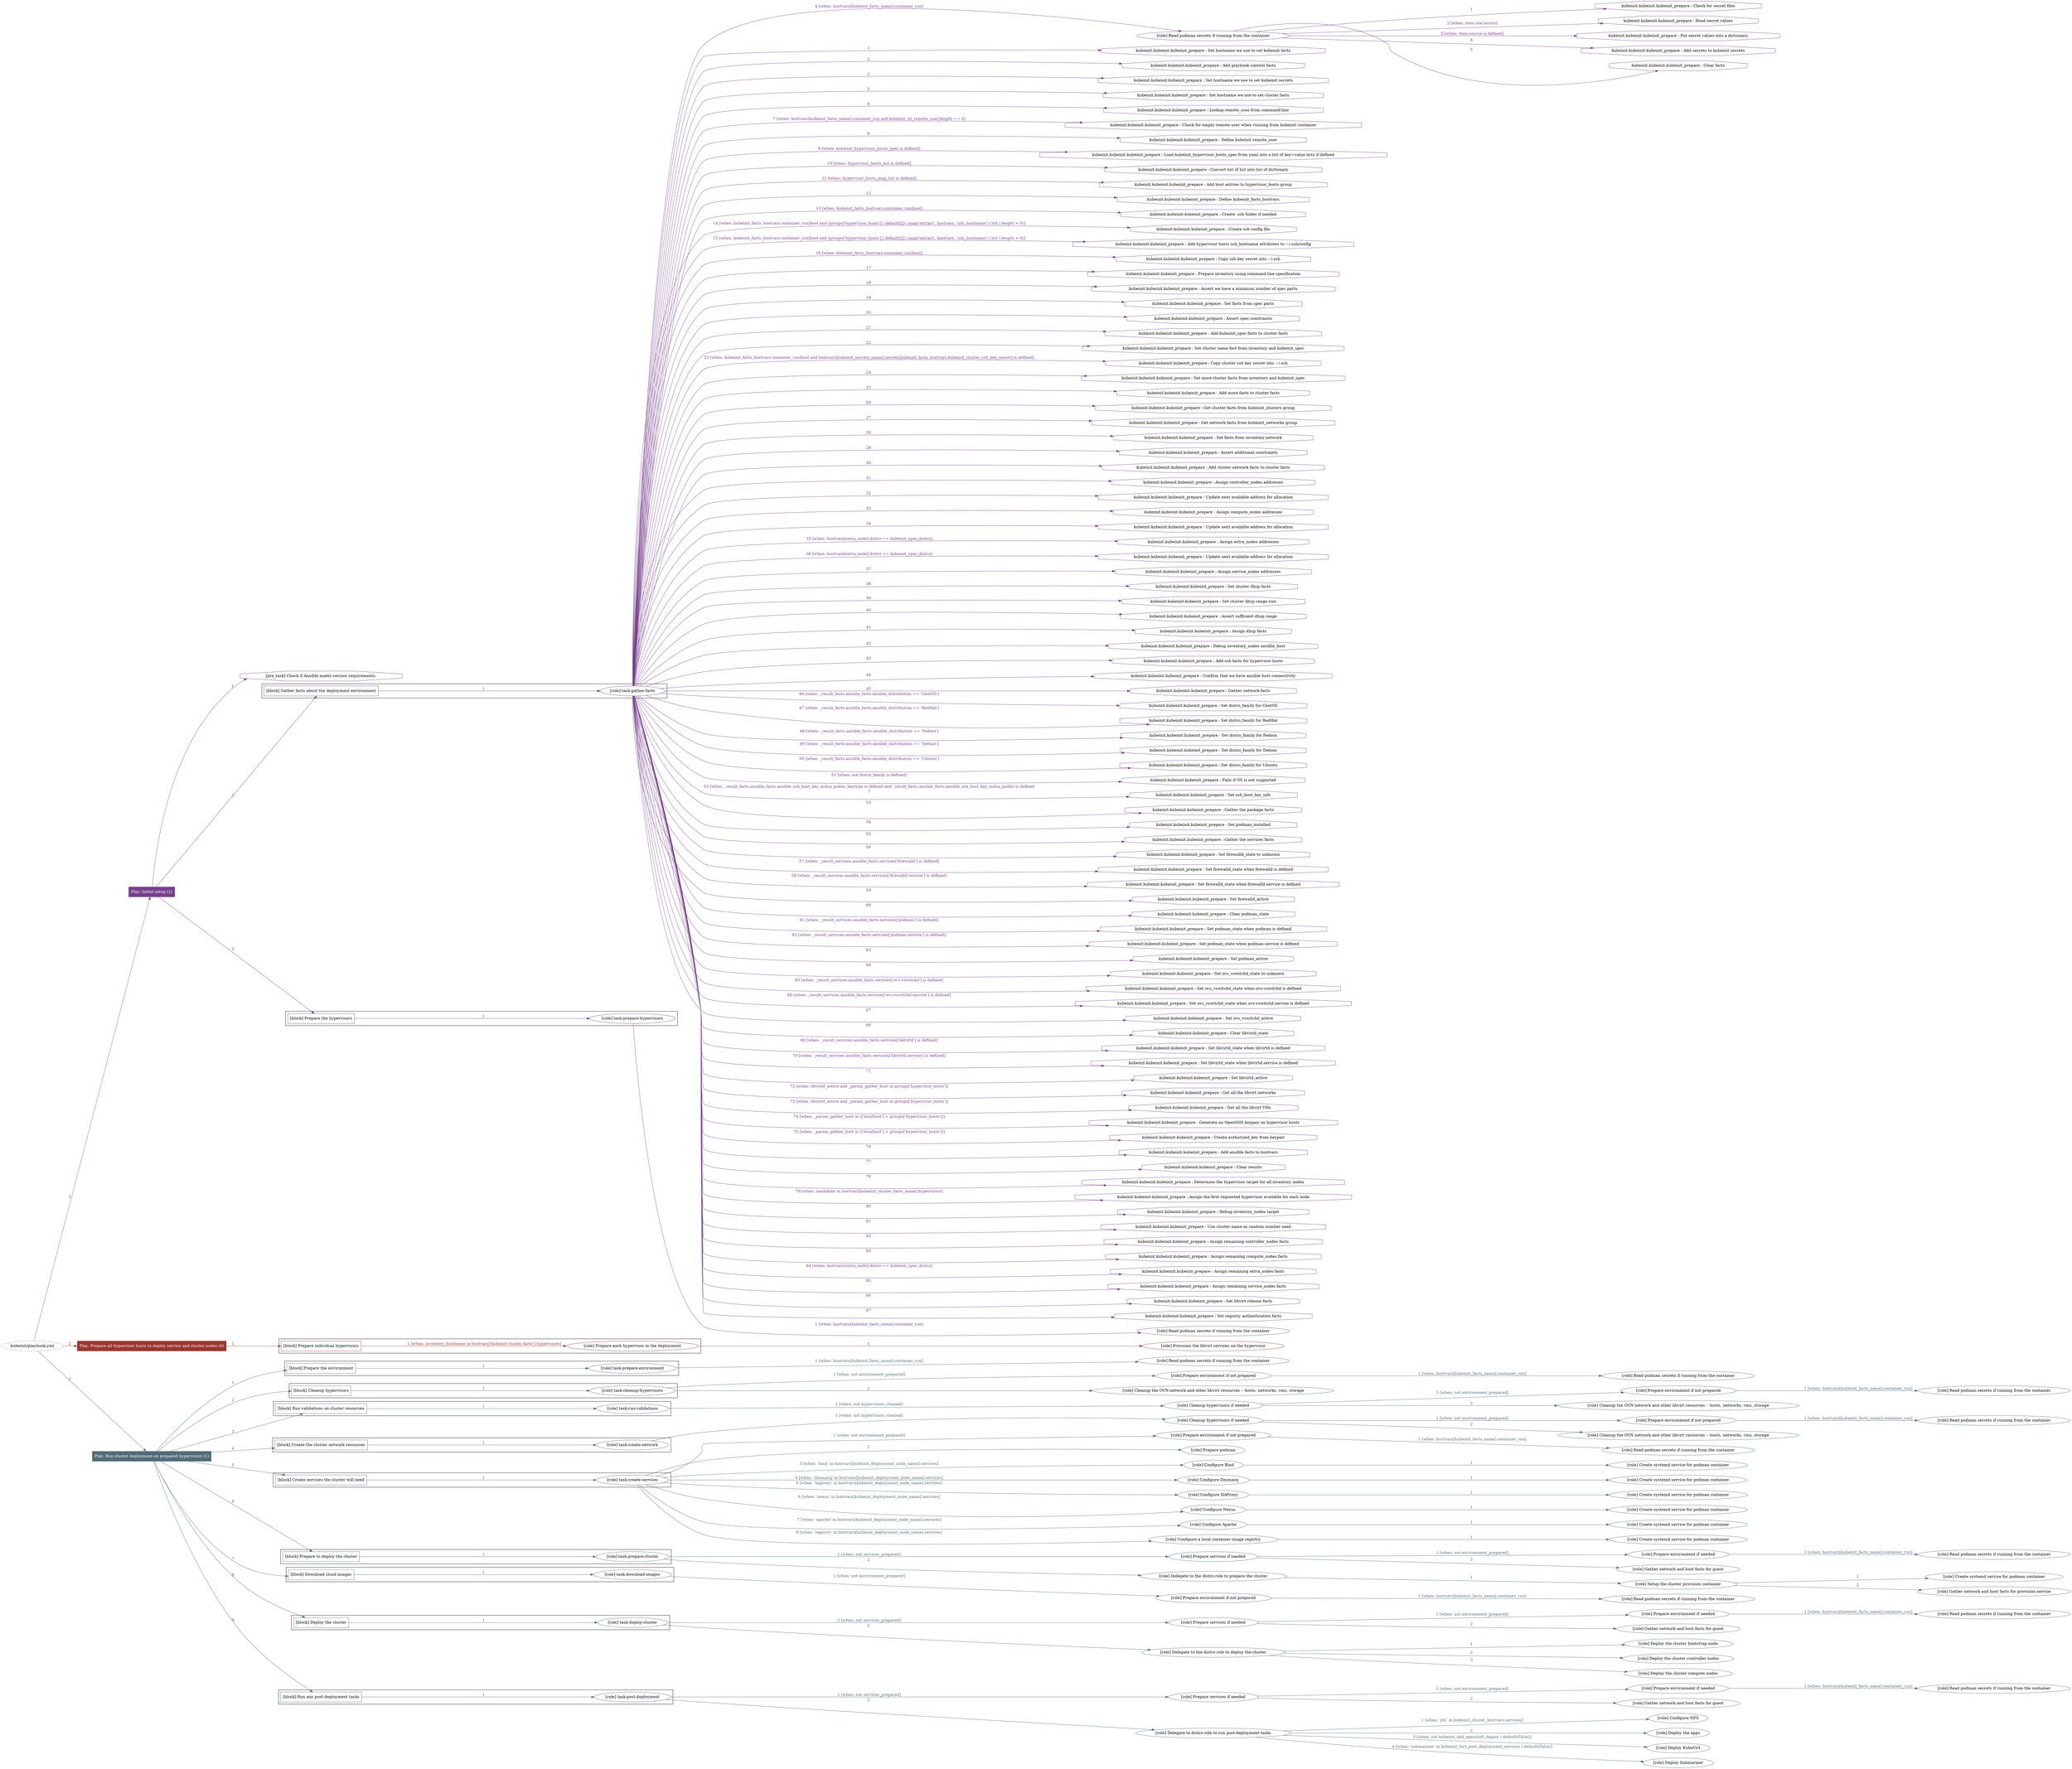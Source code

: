 digraph {
	graph [concentrate=true ordering=in rankdir=LR ratio=fill]
	edge [esep=5 sep=10]
	"kubeinit/playbook.yml" [id=root_node style=dotted]
	play_1aa563c4 [label="Play: Initial setup (1)" color="#77408c" fontcolor="#ffffff" id=play_1aa563c4 shape=box style=filled tooltip=localhost]
	"kubeinit/playbook.yml" -> play_1aa563c4 [label="1 " color="#77408c" fontcolor="#77408c" id=edge_b95b3fcb labeltooltip="1 " tooltip="1 "]
	subgraph "Read podman secrets if running from the container" {
		role_7e9710c4 [label="[role] Read podman secrets if running from the container" color="#77408c" id=role_7e9710c4 tooltip="Read podman secrets if running from the container"]
		task_cd6f2587 [label="kubeinit.kubeinit.kubeinit_prepare : Check for secret files" color="#77408c" id=task_cd6f2587 shape=octagon tooltip="kubeinit.kubeinit.kubeinit_prepare : Check for secret files"]
		role_7e9710c4 -> task_cd6f2587 [label="1 " color="#77408c" fontcolor="#77408c" id=edge_d8df7610 labeltooltip="1 " tooltip="1 "]
		task_441e0fa0 [label="kubeinit.kubeinit.kubeinit_prepare : Read secret values" color="#77408c" id=task_441e0fa0 shape=octagon tooltip="kubeinit.kubeinit.kubeinit_prepare : Read secret values"]
		role_7e9710c4 -> task_441e0fa0 [label="2 [when: item.stat.exists]" color="#77408c" fontcolor="#77408c" id=edge_020ecea8 labeltooltip="2 [when: item.stat.exists]" tooltip="2 [when: item.stat.exists]"]
		task_d264ba60 [label="kubeinit.kubeinit.kubeinit_prepare : Put secret values into a dictionary" color="#77408c" id=task_d264ba60 shape=octagon tooltip="kubeinit.kubeinit.kubeinit_prepare : Put secret values into a dictionary"]
		role_7e9710c4 -> task_d264ba60 [label="3 [when: item.source is defined]" color="#77408c" fontcolor="#77408c" id=edge_4180f9f8 labeltooltip="3 [when: item.source is defined]" tooltip="3 [when: item.source is defined]"]
		task_5b89b3b5 [label="kubeinit.kubeinit.kubeinit_prepare : Add secrets to kubeinit secrets" color="#77408c" id=task_5b89b3b5 shape=octagon tooltip="kubeinit.kubeinit.kubeinit_prepare : Add secrets to kubeinit secrets"]
		role_7e9710c4 -> task_5b89b3b5 [label="4 " color="#77408c" fontcolor="#77408c" id=edge_2d27baa5 labeltooltip="4 " tooltip="4 "]
		task_48df2e73 [label="kubeinit.kubeinit.kubeinit_prepare : Clear facts" color="#77408c" id=task_48df2e73 shape=octagon tooltip="kubeinit.kubeinit.kubeinit_prepare : Clear facts"]
		role_7e9710c4 -> task_48df2e73 [label="5 " color="#77408c" fontcolor="#77408c" id=edge_d9528dd1 labeltooltip="5 " tooltip="5 "]
	}
	subgraph "task-gather-facts" {
		role_39dc9590 [label="[role] task-gather-facts" color="#77408c" id=role_39dc9590 tooltip="task-gather-facts"]
		task_1d973a10 [label="kubeinit.kubeinit.kubeinit_prepare : Set hostname we use to set kubeinit facts" color="#77408c" id=task_1d973a10 shape=octagon tooltip="kubeinit.kubeinit.kubeinit_prepare : Set hostname we use to set kubeinit facts"]
		role_39dc9590 -> task_1d973a10 [label="1 " color="#77408c" fontcolor="#77408c" id=edge_7aa2343b labeltooltip="1 " tooltip="1 "]
		task_a283724c [label="kubeinit.kubeinit.kubeinit_prepare : Add playbook context facts" color="#77408c" id=task_a283724c shape=octagon tooltip="kubeinit.kubeinit.kubeinit_prepare : Add playbook context facts"]
		role_39dc9590 -> task_a283724c [label="2 " color="#77408c" fontcolor="#77408c" id=edge_c06b68ed labeltooltip="2 " tooltip="2 "]
		task_aef16531 [label="kubeinit.kubeinit.kubeinit_prepare : Set hostname we use to set kubeinit secrets" color="#77408c" id=task_aef16531 shape=octagon tooltip="kubeinit.kubeinit.kubeinit_prepare : Set hostname we use to set kubeinit secrets"]
		role_39dc9590 -> task_aef16531 [label="3 " color="#77408c" fontcolor="#77408c" id=edge_d264f98c labeltooltip="3 " tooltip="3 "]
		role_39dc9590 -> role_7e9710c4 [label="4 [when: hostvars[kubeinit_facts_name].container_run]" color="#77408c" fontcolor="#77408c" id=edge_993ea2b0 labeltooltip="4 [when: hostvars[kubeinit_facts_name].container_run]" tooltip="4 [when: hostvars[kubeinit_facts_name].container_run]"]
		task_482b6dd5 [label="kubeinit.kubeinit.kubeinit_prepare : Set hostname we use to set cluster facts" color="#77408c" id=task_482b6dd5 shape=octagon tooltip="kubeinit.kubeinit.kubeinit_prepare : Set hostname we use to set cluster facts"]
		role_39dc9590 -> task_482b6dd5 [label="5 " color="#77408c" fontcolor="#77408c" id=edge_3e307bc4 labeltooltip="5 " tooltip="5 "]
		task_8d337939 [label="kubeinit.kubeinit.kubeinit_prepare : Lookup remote_user from command-line" color="#77408c" id=task_8d337939 shape=octagon tooltip="kubeinit.kubeinit.kubeinit_prepare : Lookup remote_user from command-line"]
		role_39dc9590 -> task_8d337939 [label="6 " color="#77408c" fontcolor="#77408c" id=edge_212e8194 labeltooltip="6 " tooltip="6 "]
		task_6ae46f45 [label="kubeinit.kubeinit.kubeinit_prepare : Check for empty remote user when running from kubeinit container" color="#77408c" id=task_6ae46f45 shape=octagon tooltip="kubeinit.kubeinit.kubeinit_prepare : Check for empty remote user when running from kubeinit container"]
		role_39dc9590 -> task_6ae46f45 [label="7 [when: hostvars[kubeinit_facts_name].container_run and kubeinit_cli_remote_user|length == 0]" color="#77408c" fontcolor="#77408c" id=edge_7ba2aaf5 labeltooltip="7 [when: hostvars[kubeinit_facts_name].container_run and kubeinit_cli_remote_user|length == 0]" tooltip="7 [when: hostvars[kubeinit_facts_name].container_run and kubeinit_cli_remote_user|length == 0]"]
		task_02bd5202 [label="kubeinit.kubeinit.kubeinit_prepare : Define kubeinit remote_user" color="#77408c" id=task_02bd5202 shape=octagon tooltip="kubeinit.kubeinit.kubeinit_prepare : Define kubeinit remote_user"]
		role_39dc9590 -> task_02bd5202 [label="8 " color="#77408c" fontcolor="#77408c" id=edge_511a3cd3 labeltooltip="8 " tooltip="8 "]
		task_be4f49a0 [label="kubeinit.kubeinit.kubeinit_prepare : Load kubeinit_hypervisor_hosts_spec from yaml into a list of key=value lists if defined" color="#77408c" id=task_be4f49a0 shape=octagon tooltip="kubeinit.kubeinit.kubeinit_prepare : Load kubeinit_hypervisor_hosts_spec from yaml into a list of key=value lists if defined"]
		role_39dc9590 -> task_be4f49a0 [label="9 [when: kubeinit_hypervisor_hosts_spec is defined]" color="#77408c" fontcolor="#77408c" id=edge_dc17b3cd labeltooltip="9 [when: kubeinit_hypervisor_hosts_spec is defined]" tooltip="9 [when: kubeinit_hypervisor_hosts_spec is defined]"]
		task_582f3213 [label="kubeinit.kubeinit.kubeinit_prepare : Convert list of list into list of dictionary" color="#77408c" id=task_582f3213 shape=octagon tooltip="kubeinit.kubeinit.kubeinit_prepare : Convert list of list into list of dictionary"]
		role_39dc9590 -> task_582f3213 [label="10 [when: hypervisor_hosts_list is defined]" color="#77408c" fontcolor="#77408c" id=edge_0bae8672 labeltooltip="10 [when: hypervisor_hosts_list is defined]" tooltip="10 [when: hypervisor_hosts_list is defined]"]
		task_b12cd87c [label="kubeinit.kubeinit.kubeinit_prepare : Add host entries to hypervisor_hosts group" color="#77408c" id=task_b12cd87c shape=octagon tooltip="kubeinit.kubeinit.kubeinit_prepare : Add host entries to hypervisor_hosts group"]
		role_39dc9590 -> task_b12cd87c [label="11 [when: hypervisor_hosts_map_list is defined]" color="#77408c" fontcolor="#77408c" id=edge_820b6af8 labeltooltip="11 [when: hypervisor_hosts_map_list is defined]" tooltip="11 [when: hypervisor_hosts_map_list is defined]"]
		task_9db7ea30 [label="kubeinit.kubeinit.kubeinit_prepare : Define kubeinit_facts_hostvars" color="#77408c" id=task_9db7ea30 shape=octagon tooltip="kubeinit.kubeinit.kubeinit_prepare : Define kubeinit_facts_hostvars"]
		role_39dc9590 -> task_9db7ea30 [label="12 " color="#77408c" fontcolor="#77408c" id=edge_494d29e1 labeltooltip="12 " tooltip="12 "]
		task_470476e4 [label="kubeinit.kubeinit.kubeinit_prepare : Create .ssh folder if needed" color="#77408c" id=task_470476e4 shape=octagon tooltip="kubeinit.kubeinit.kubeinit_prepare : Create .ssh folder if needed"]
		role_39dc9590 -> task_470476e4 [label="13 [when: kubeinit_facts_hostvars.container_run|bool]" color="#77408c" fontcolor="#77408c" id=edge_a8faaeed labeltooltip="13 [when: kubeinit_facts_hostvars.container_run|bool]" tooltip="13 [when: kubeinit_facts_hostvars.container_run|bool]"]
		task_75004ffc [label="kubeinit.kubeinit.kubeinit_prepare : Create ssh config file" color="#77408c" id=task_75004ffc shape=octagon tooltip="kubeinit.kubeinit.kubeinit_prepare : Create ssh config file"]
		role_39dc9590 -> task_75004ffc [label="14 [when: kubeinit_facts_hostvars.container_run|bool and (groups['hypervisor_hosts'] | default([]) | map('extract', hostvars, 'ssh_hostname') | list | length > 0)]" color="#77408c" fontcolor="#77408c" id=edge_6b5f94ef labeltooltip="14 [when: kubeinit_facts_hostvars.container_run|bool and (groups['hypervisor_hosts'] | default([]) | map('extract', hostvars, 'ssh_hostname') | list | length > 0)]" tooltip="14 [when: kubeinit_facts_hostvars.container_run|bool and (groups['hypervisor_hosts'] | default([]) | map('extract', hostvars, 'ssh_hostname') | list | length > 0)]"]
		task_957e368f [label="kubeinit.kubeinit.kubeinit_prepare : Add hypervisor hosts ssh_hostname attributes to ~/.ssh/config" color="#77408c" id=task_957e368f shape=octagon tooltip="kubeinit.kubeinit.kubeinit_prepare : Add hypervisor hosts ssh_hostname attributes to ~/.ssh/config"]
		role_39dc9590 -> task_957e368f [label="15 [when: kubeinit_facts_hostvars.container_run|bool and (groups['hypervisor_hosts'] | default([]) | map('extract', hostvars, 'ssh_hostname') | list | length > 0)]" color="#77408c" fontcolor="#77408c" id=edge_7270c725 labeltooltip="15 [when: kubeinit_facts_hostvars.container_run|bool and (groups['hypervisor_hosts'] | default([]) | map('extract', hostvars, 'ssh_hostname') | list | length > 0)]" tooltip="15 [when: kubeinit_facts_hostvars.container_run|bool and (groups['hypervisor_hosts'] | default([]) | map('extract', hostvars, 'ssh_hostname') | list | length > 0)]"]
		task_868ffc86 [label="kubeinit.kubeinit.kubeinit_prepare : Copy ssh key secret into ~/.ssh" color="#77408c" id=task_868ffc86 shape=octagon tooltip="kubeinit.kubeinit.kubeinit_prepare : Copy ssh key secret into ~/.ssh"]
		role_39dc9590 -> task_868ffc86 [label="16 [when: kubeinit_facts_hostvars.container_run|bool]" color="#77408c" fontcolor="#77408c" id=edge_e1342632 labeltooltip="16 [when: kubeinit_facts_hostvars.container_run|bool]" tooltip="16 [when: kubeinit_facts_hostvars.container_run|bool]"]
		task_a1590542 [label="kubeinit.kubeinit.kubeinit_prepare : Prepare inventory using command-line specification" color="#77408c" id=task_a1590542 shape=octagon tooltip="kubeinit.kubeinit.kubeinit_prepare : Prepare inventory using command-line specification"]
		role_39dc9590 -> task_a1590542 [label="17 " color="#77408c" fontcolor="#77408c" id=edge_a1e52584 labeltooltip="17 " tooltip="17 "]
		task_876359b3 [label="kubeinit.kubeinit.kubeinit_prepare : Assert we have a minimum number of spec parts" color="#77408c" id=task_876359b3 shape=octagon tooltip="kubeinit.kubeinit.kubeinit_prepare : Assert we have a minimum number of spec parts"]
		role_39dc9590 -> task_876359b3 [label="18 " color="#77408c" fontcolor="#77408c" id=edge_4e51b222 labeltooltip="18 " tooltip="18 "]
		task_ff510576 [label="kubeinit.kubeinit.kubeinit_prepare : Set facts from spec parts" color="#77408c" id=task_ff510576 shape=octagon tooltip="kubeinit.kubeinit.kubeinit_prepare : Set facts from spec parts"]
		role_39dc9590 -> task_ff510576 [label="19 " color="#77408c" fontcolor="#77408c" id=edge_1ae4da48 labeltooltip="19 " tooltip="19 "]
		task_a9129d4d [label="kubeinit.kubeinit.kubeinit_prepare : Assert spec constraints" color="#77408c" id=task_a9129d4d shape=octagon tooltip="kubeinit.kubeinit.kubeinit_prepare : Assert spec constraints"]
		role_39dc9590 -> task_a9129d4d [label="20 " color="#77408c" fontcolor="#77408c" id=edge_c98c0a4e labeltooltip="20 " tooltip="20 "]
		task_8e5f0734 [label="kubeinit.kubeinit.kubeinit_prepare : Add kubeinit_spec facts to cluster facts" color="#77408c" id=task_8e5f0734 shape=octagon tooltip="kubeinit.kubeinit.kubeinit_prepare : Add kubeinit_spec facts to cluster facts"]
		role_39dc9590 -> task_8e5f0734 [label="21 " color="#77408c" fontcolor="#77408c" id=edge_0d06b874 labeltooltip="21 " tooltip="21 "]
		task_a87995cb [label="kubeinit.kubeinit.kubeinit_prepare : Set cluster name fact from inventory and kubeinit_spec" color="#77408c" id=task_a87995cb shape=octagon tooltip="kubeinit.kubeinit.kubeinit_prepare : Set cluster name fact from inventory and kubeinit_spec"]
		role_39dc9590 -> task_a87995cb [label="22 " color="#77408c" fontcolor="#77408c" id=edge_15458195 labeltooltip="22 " tooltip="22 "]
		task_6ca264bf [label="kubeinit.kubeinit.kubeinit_prepare : Copy cluster ssh key secret into ~/.ssh" color="#77408c" id=task_6ca264bf shape=octagon tooltip="kubeinit.kubeinit.kubeinit_prepare : Copy cluster ssh key secret into ~/.ssh"]
		role_39dc9590 -> task_6ca264bf [label="23 [when: kubeinit_facts_hostvars.container_run|bool and hostvars[kubeinit_secrets_name].secrets[kubeinit_facts_hostvars.kubeinit_cluster_ssh_key_secret] is defined]" color="#77408c" fontcolor="#77408c" id=edge_d2e1ce7a labeltooltip="23 [when: kubeinit_facts_hostvars.container_run|bool and hostvars[kubeinit_secrets_name].secrets[kubeinit_facts_hostvars.kubeinit_cluster_ssh_key_secret] is defined]" tooltip="23 [when: kubeinit_facts_hostvars.container_run|bool and hostvars[kubeinit_secrets_name].secrets[kubeinit_facts_hostvars.kubeinit_cluster_ssh_key_secret] is defined]"]
		task_0ce94290 [label="kubeinit.kubeinit.kubeinit_prepare : Set more cluster facts from inventory and kubeinit_spec" color="#77408c" id=task_0ce94290 shape=octagon tooltip="kubeinit.kubeinit.kubeinit_prepare : Set more cluster facts from inventory and kubeinit_spec"]
		role_39dc9590 -> task_0ce94290 [label="24 " color="#77408c" fontcolor="#77408c" id=edge_cec69f3b labeltooltip="24 " tooltip="24 "]
		task_8cb594f0 [label="kubeinit.kubeinit.kubeinit_prepare : Add more facts to cluster facts" color="#77408c" id=task_8cb594f0 shape=octagon tooltip="kubeinit.kubeinit.kubeinit_prepare : Add more facts to cluster facts"]
		role_39dc9590 -> task_8cb594f0 [label="25 " color="#77408c" fontcolor="#77408c" id=edge_52528360 labeltooltip="25 " tooltip="25 "]
		task_b774c0f4 [label="kubeinit.kubeinit.kubeinit_prepare : Get cluster facts from kubeinit_clusters group" color="#77408c" id=task_b774c0f4 shape=octagon tooltip="kubeinit.kubeinit.kubeinit_prepare : Get cluster facts from kubeinit_clusters group"]
		role_39dc9590 -> task_b774c0f4 [label="26 " color="#77408c" fontcolor="#77408c" id=edge_a5c04d7f labeltooltip="26 " tooltip="26 "]
		task_510e9a30 [label="kubeinit.kubeinit.kubeinit_prepare : Get network facts from kubeinit_networks group" color="#77408c" id=task_510e9a30 shape=octagon tooltip="kubeinit.kubeinit.kubeinit_prepare : Get network facts from kubeinit_networks group"]
		role_39dc9590 -> task_510e9a30 [label="27 " color="#77408c" fontcolor="#77408c" id=edge_d0d6153d labeltooltip="27 " tooltip="27 "]
		task_e2073dab [label="kubeinit.kubeinit.kubeinit_prepare : Set facts from inventory network" color="#77408c" id=task_e2073dab shape=octagon tooltip="kubeinit.kubeinit.kubeinit_prepare : Set facts from inventory network"]
		role_39dc9590 -> task_e2073dab [label="28 " color="#77408c" fontcolor="#77408c" id=edge_fe4c7229 labeltooltip="28 " tooltip="28 "]
		task_c1d458a7 [label="kubeinit.kubeinit.kubeinit_prepare : Assert additional constraints" color="#77408c" id=task_c1d458a7 shape=octagon tooltip="kubeinit.kubeinit.kubeinit_prepare : Assert additional constraints"]
		role_39dc9590 -> task_c1d458a7 [label="29 " color="#77408c" fontcolor="#77408c" id=edge_96ddbf07 labeltooltip="29 " tooltip="29 "]
		task_03b10bf4 [label="kubeinit.kubeinit.kubeinit_prepare : Add cluster network facts to cluster facts" color="#77408c" id=task_03b10bf4 shape=octagon tooltip="kubeinit.kubeinit.kubeinit_prepare : Add cluster network facts to cluster facts"]
		role_39dc9590 -> task_03b10bf4 [label="30 " color="#77408c" fontcolor="#77408c" id=edge_313904e5 labeltooltip="30 " tooltip="30 "]
		task_08810dfd [label="kubeinit.kubeinit.kubeinit_prepare : Assign controller_nodes addresses" color="#77408c" id=task_08810dfd shape=octagon tooltip="kubeinit.kubeinit.kubeinit_prepare : Assign controller_nodes addresses"]
		role_39dc9590 -> task_08810dfd [label="31 " color="#77408c" fontcolor="#77408c" id=edge_201a54f7 labeltooltip="31 " tooltip="31 "]
		task_583d380f [label="kubeinit.kubeinit.kubeinit_prepare : Update next available address for allocation" color="#77408c" id=task_583d380f shape=octagon tooltip="kubeinit.kubeinit.kubeinit_prepare : Update next available address for allocation"]
		role_39dc9590 -> task_583d380f [label="32 " color="#77408c" fontcolor="#77408c" id=edge_f3831285 labeltooltip="32 " tooltip="32 "]
		task_d4555093 [label="kubeinit.kubeinit.kubeinit_prepare : Assign compute_nodes addresses" color="#77408c" id=task_d4555093 shape=octagon tooltip="kubeinit.kubeinit.kubeinit_prepare : Assign compute_nodes addresses"]
		role_39dc9590 -> task_d4555093 [label="33 " color="#77408c" fontcolor="#77408c" id=edge_b8b1d839 labeltooltip="33 " tooltip="33 "]
		task_501aad21 [label="kubeinit.kubeinit.kubeinit_prepare : Update next available address for allocation" color="#77408c" id=task_501aad21 shape=octagon tooltip="kubeinit.kubeinit.kubeinit_prepare : Update next available address for allocation"]
		role_39dc9590 -> task_501aad21 [label="34 " color="#77408c" fontcolor="#77408c" id=edge_6f947c5a labeltooltip="34 " tooltip="34 "]
		task_cd315c3c [label="kubeinit.kubeinit.kubeinit_prepare : Assign extra_nodes addresses" color="#77408c" id=task_cd315c3c shape=octagon tooltip="kubeinit.kubeinit.kubeinit_prepare : Assign extra_nodes addresses"]
		role_39dc9590 -> task_cd315c3c [label="35 [when: hostvars[extra_node].distro == kubeinit_spec_distro]" color="#77408c" fontcolor="#77408c" id=edge_14972297 labeltooltip="35 [when: hostvars[extra_node].distro == kubeinit_spec_distro]" tooltip="35 [when: hostvars[extra_node].distro == kubeinit_spec_distro]"]
		task_3e715cf9 [label="kubeinit.kubeinit.kubeinit_prepare : Update next available address for allocation" color="#77408c" id=task_3e715cf9 shape=octagon tooltip="kubeinit.kubeinit.kubeinit_prepare : Update next available address for allocation"]
		role_39dc9590 -> task_3e715cf9 [label="36 [when: hostvars[extra_node].distro == kubeinit_spec_distro]" color="#77408c" fontcolor="#77408c" id=edge_11dc52d8 labeltooltip="36 [when: hostvars[extra_node].distro == kubeinit_spec_distro]" tooltip="36 [when: hostvars[extra_node].distro == kubeinit_spec_distro]"]
		task_03e2e184 [label="kubeinit.kubeinit.kubeinit_prepare : Assign service_nodes addresses" color="#77408c" id=task_03e2e184 shape=octagon tooltip="kubeinit.kubeinit.kubeinit_prepare : Assign service_nodes addresses"]
		role_39dc9590 -> task_03e2e184 [label="37 " color="#77408c" fontcolor="#77408c" id=edge_233ef6d3 labeltooltip="37 " tooltip="37 "]
		task_a28a8e36 [label="kubeinit.kubeinit.kubeinit_prepare : Set cluster dhcp facts" color="#77408c" id=task_a28a8e36 shape=octagon tooltip="kubeinit.kubeinit.kubeinit_prepare : Set cluster dhcp facts"]
		role_39dc9590 -> task_a28a8e36 [label="38 " color="#77408c" fontcolor="#77408c" id=edge_7854fef0 labeltooltip="38 " tooltip="38 "]
		task_5cd52e78 [label="kubeinit.kubeinit.kubeinit_prepare : Set cluster dhcp range size" color="#77408c" id=task_5cd52e78 shape=octagon tooltip="kubeinit.kubeinit.kubeinit_prepare : Set cluster dhcp range size"]
		role_39dc9590 -> task_5cd52e78 [label="39 " color="#77408c" fontcolor="#77408c" id=edge_c9cc4090 labeltooltip="39 " tooltip="39 "]
		task_ba42e4d8 [label="kubeinit.kubeinit.kubeinit_prepare : Assert sufficient dhcp range" color="#77408c" id=task_ba42e4d8 shape=octagon tooltip="kubeinit.kubeinit.kubeinit_prepare : Assert sufficient dhcp range"]
		role_39dc9590 -> task_ba42e4d8 [label="40 " color="#77408c" fontcolor="#77408c" id=edge_d06eabd0 labeltooltip="40 " tooltip="40 "]
		task_ad318e30 [label="kubeinit.kubeinit.kubeinit_prepare : Assign dhcp facts" color="#77408c" id=task_ad318e30 shape=octagon tooltip="kubeinit.kubeinit.kubeinit_prepare : Assign dhcp facts"]
		role_39dc9590 -> task_ad318e30 [label="41 " color="#77408c" fontcolor="#77408c" id=edge_28a569e4 labeltooltip="41 " tooltip="41 "]
		task_6fdb12d2 [label="kubeinit.kubeinit.kubeinit_prepare : Debug inventory_nodes ansible_host" color="#77408c" id=task_6fdb12d2 shape=octagon tooltip="kubeinit.kubeinit.kubeinit_prepare : Debug inventory_nodes ansible_host"]
		role_39dc9590 -> task_6fdb12d2 [label="42 " color="#77408c" fontcolor="#77408c" id=edge_66a5b3d8 labeltooltip="42 " tooltip="42 "]
		task_b9f17c2a [label="kubeinit.kubeinit.kubeinit_prepare : Add ssh facts for hypervisor hosts" color="#77408c" id=task_b9f17c2a shape=octagon tooltip="kubeinit.kubeinit.kubeinit_prepare : Add ssh facts for hypervisor hosts"]
		role_39dc9590 -> task_b9f17c2a [label="43 " color="#77408c" fontcolor="#77408c" id=edge_befc48a3 labeltooltip="43 " tooltip="43 "]
		task_bedc93ec [label="kubeinit.kubeinit.kubeinit_prepare : Confirm that we have ansible host connectivity" color="#77408c" id=task_bedc93ec shape=octagon tooltip="kubeinit.kubeinit.kubeinit_prepare : Confirm that we have ansible host connectivity"]
		role_39dc9590 -> task_bedc93ec [label="44 " color="#77408c" fontcolor="#77408c" id=edge_480735dd labeltooltip="44 " tooltip="44 "]
		task_350524e6 [label="kubeinit.kubeinit.kubeinit_prepare : Gather network facts" color="#77408c" id=task_350524e6 shape=octagon tooltip="kubeinit.kubeinit.kubeinit_prepare : Gather network facts"]
		role_39dc9590 -> task_350524e6 [label="45 " color="#77408c" fontcolor="#77408c" id=edge_4a88428b labeltooltip="45 " tooltip="45 "]
		task_f2c4e2cd [label="kubeinit.kubeinit.kubeinit_prepare : Set distro_family for CentOS" color="#77408c" id=task_f2c4e2cd shape=octagon tooltip="kubeinit.kubeinit.kubeinit_prepare : Set distro_family for CentOS"]
		role_39dc9590 -> task_f2c4e2cd [label="46 [when: _result_facts.ansible_facts.ansible_distribution == 'CentOS']" color="#77408c" fontcolor="#77408c" id=edge_38542e46 labeltooltip="46 [when: _result_facts.ansible_facts.ansible_distribution == 'CentOS']" tooltip="46 [when: _result_facts.ansible_facts.ansible_distribution == 'CentOS']"]
		task_0690a264 [label="kubeinit.kubeinit.kubeinit_prepare : Set distro_family for RedHat" color="#77408c" id=task_0690a264 shape=octagon tooltip="kubeinit.kubeinit.kubeinit_prepare : Set distro_family for RedHat"]
		role_39dc9590 -> task_0690a264 [label="47 [when: _result_facts.ansible_facts.ansible_distribution == 'RedHat']" color="#77408c" fontcolor="#77408c" id=edge_b18cf6d5 labeltooltip="47 [when: _result_facts.ansible_facts.ansible_distribution == 'RedHat']" tooltip="47 [when: _result_facts.ansible_facts.ansible_distribution == 'RedHat']"]
		task_ecd45d36 [label="kubeinit.kubeinit.kubeinit_prepare : Set distro_family for Fedora" color="#77408c" id=task_ecd45d36 shape=octagon tooltip="kubeinit.kubeinit.kubeinit_prepare : Set distro_family for Fedora"]
		role_39dc9590 -> task_ecd45d36 [label="48 [when: _result_facts.ansible_facts.ansible_distribution == 'Fedora']" color="#77408c" fontcolor="#77408c" id=edge_f135fdf2 labeltooltip="48 [when: _result_facts.ansible_facts.ansible_distribution == 'Fedora']" tooltip="48 [when: _result_facts.ansible_facts.ansible_distribution == 'Fedora']"]
		task_80a736ca [label="kubeinit.kubeinit.kubeinit_prepare : Set distro_family for Debian" color="#77408c" id=task_80a736ca shape=octagon tooltip="kubeinit.kubeinit.kubeinit_prepare : Set distro_family for Debian"]
		role_39dc9590 -> task_80a736ca [label="49 [when: _result_facts.ansible_facts.ansible_distribution == 'Debian']" color="#77408c" fontcolor="#77408c" id=edge_391ac42c labeltooltip="49 [when: _result_facts.ansible_facts.ansible_distribution == 'Debian']" tooltip="49 [when: _result_facts.ansible_facts.ansible_distribution == 'Debian']"]
		task_ddace6a5 [label="kubeinit.kubeinit.kubeinit_prepare : Set distro_family for Ubuntu" color="#77408c" id=task_ddace6a5 shape=octagon tooltip="kubeinit.kubeinit.kubeinit_prepare : Set distro_family for Ubuntu"]
		role_39dc9590 -> task_ddace6a5 [label="50 [when: _result_facts.ansible_facts.ansible_distribution == 'Ubuntu']" color="#77408c" fontcolor="#77408c" id=edge_d778281a labeltooltip="50 [when: _result_facts.ansible_facts.ansible_distribution == 'Ubuntu']" tooltip="50 [when: _result_facts.ansible_facts.ansible_distribution == 'Ubuntu']"]
		task_3aeb5b7c [label="kubeinit.kubeinit.kubeinit_prepare : Fails if OS is not supported" color="#77408c" id=task_3aeb5b7c shape=octagon tooltip="kubeinit.kubeinit.kubeinit_prepare : Fails if OS is not supported"]
		role_39dc9590 -> task_3aeb5b7c [label="51 [when: not distro_family is defined]" color="#77408c" fontcolor="#77408c" id=edge_e580552f labeltooltip="51 [when: not distro_family is defined]" tooltip="51 [when: not distro_family is defined]"]
		task_99837980 [label="kubeinit.kubeinit.kubeinit_prepare : Set ssh_host_key_info" color="#77408c" id=task_99837980 shape=octagon tooltip="kubeinit.kubeinit.kubeinit_prepare : Set ssh_host_key_info"]
		role_39dc9590 -> task_99837980 [label="52 [when: _result_facts.ansible_facts.ansible_ssh_host_key_ecdsa_public_keytype is defined and _result_facts.ansible_facts.ansible_ssh_host_key_ecdsa_public is defined
]" color="#77408c" fontcolor="#77408c" id=edge_0edef5c6 labeltooltip="52 [when: _result_facts.ansible_facts.ansible_ssh_host_key_ecdsa_public_keytype is defined and _result_facts.ansible_facts.ansible_ssh_host_key_ecdsa_public is defined
]" tooltip="52 [when: _result_facts.ansible_facts.ansible_ssh_host_key_ecdsa_public_keytype is defined and _result_facts.ansible_facts.ansible_ssh_host_key_ecdsa_public is defined
]"]
		task_3658a2eb [label="kubeinit.kubeinit.kubeinit_prepare : Gather the package facts" color="#77408c" id=task_3658a2eb shape=octagon tooltip="kubeinit.kubeinit.kubeinit_prepare : Gather the package facts"]
		role_39dc9590 -> task_3658a2eb [label="53 " color="#77408c" fontcolor="#77408c" id=edge_9693a450 labeltooltip="53 " tooltip="53 "]
		task_99ee4f04 [label="kubeinit.kubeinit.kubeinit_prepare : Set podman_installed" color="#77408c" id=task_99ee4f04 shape=octagon tooltip="kubeinit.kubeinit.kubeinit_prepare : Set podman_installed"]
		role_39dc9590 -> task_99ee4f04 [label="54 " color="#77408c" fontcolor="#77408c" id=edge_72c81c50 labeltooltip="54 " tooltip="54 "]
		task_edb8fec7 [label="kubeinit.kubeinit.kubeinit_prepare : Gather the services facts" color="#77408c" id=task_edb8fec7 shape=octagon tooltip="kubeinit.kubeinit.kubeinit_prepare : Gather the services facts"]
		role_39dc9590 -> task_edb8fec7 [label="55 " color="#77408c" fontcolor="#77408c" id=edge_562ecaee labeltooltip="55 " tooltip="55 "]
		task_16860e95 [label="kubeinit.kubeinit.kubeinit_prepare : Set firewalld_state to unknown" color="#77408c" id=task_16860e95 shape=octagon tooltip="kubeinit.kubeinit.kubeinit_prepare : Set firewalld_state to unknown"]
		role_39dc9590 -> task_16860e95 [label="56 " color="#77408c" fontcolor="#77408c" id=edge_c597c678 labeltooltip="56 " tooltip="56 "]
		task_55c97263 [label="kubeinit.kubeinit.kubeinit_prepare : Set firewalld_state when firewalld is defined" color="#77408c" id=task_55c97263 shape=octagon tooltip="kubeinit.kubeinit.kubeinit_prepare : Set firewalld_state when firewalld is defined"]
		role_39dc9590 -> task_55c97263 [label="57 [when: _result_services.ansible_facts.services['firewalld'] is defined]" color="#77408c" fontcolor="#77408c" id=edge_add1eeb9 labeltooltip="57 [when: _result_services.ansible_facts.services['firewalld'] is defined]" tooltip="57 [when: _result_services.ansible_facts.services['firewalld'] is defined]"]
		task_435c3f77 [label="kubeinit.kubeinit.kubeinit_prepare : Set firewalld_state when firewalld.service is defined" color="#77408c" id=task_435c3f77 shape=octagon tooltip="kubeinit.kubeinit.kubeinit_prepare : Set firewalld_state when firewalld.service is defined"]
		role_39dc9590 -> task_435c3f77 [label="58 [when: _result_services.ansible_facts.services['firewalld.service'] is defined]" color="#77408c" fontcolor="#77408c" id=edge_61dce6d1 labeltooltip="58 [when: _result_services.ansible_facts.services['firewalld.service'] is defined]" tooltip="58 [when: _result_services.ansible_facts.services['firewalld.service'] is defined]"]
		task_130bef5b [label="kubeinit.kubeinit.kubeinit_prepare : Set firewalld_active" color="#77408c" id=task_130bef5b shape=octagon tooltip="kubeinit.kubeinit.kubeinit_prepare : Set firewalld_active"]
		role_39dc9590 -> task_130bef5b [label="59 " color="#77408c" fontcolor="#77408c" id=edge_c20cf57b labeltooltip="59 " tooltip="59 "]
		task_9fe6e038 [label="kubeinit.kubeinit.kubeinit_prepare : Clear podman_state" color="#77408c" id=task_9fe6e038 shape=octagon tooltip="kubeinit.kubeinit.kubeinit_prepare : Clear podman_state"]
		role_39dc9590 -> task_9fe6e038 [label="60 " color="#77408c" fontcolor="#77408c" id=edge_9ae1300f labeltooltip="60 " tooltip="60 "]
		task_3b50bec2 [label="kubeinit.kubeinit.kubeinit_prepare : Set podman_state when podman is defined" color="#77408c" id=task_3b50bec2 shape=octagon tooltip="kubeinit.kubeinit.kubeinit_prepare : Set podman_state when podman is defined"]
		role_39dc9590 -> task_3b50bec2 [label="61 [when: _result_services.ansible_facts.services['podman'] is defined]" color="#77408c" fontcolor="#77408c" id=edge_035fba20 labeltooltip="61 [when: _result_services.ansible_facts.services['podman'] is defined]" tooltip="61 [when: _result_services.ansible_facts.services['podman'] is defined]"]
		task_6cce77db [label="kubeinit.kubeinit.kubeinit_prepare : Set podman_state when podman.service is defined" color="#77408c" id=task_6cce77db shape=octagon tooltip="kubeinit.kubeinit.kubeinit_prepare : Set podman_state when podman.service is defined"]
		role_39dc9590 -> task_6cce77db [label="62 [when: _result_services.ansible_facts.services['podman.service'] is defined]" color="#77408c" fontcolor="#77408c" id=edge_3099356b labeltooltip="62 [when: _result_services.ansible_facts.services['podman.service'] is defined]" tooltip="62 [when: _result_services.ansible_facts.services['podman.service'] is defined]"]
		task_c79e31d8 [label="kubeinit.kubeinit.kubeinit_prepare : Set podman_active" color="#77408c" id=task_c79e31d8 shape=octagon tooltip="kubeinit.kubeinit.kubeinit_prepare : Set podman_active"]
		role_39dc9590 -> task_c79e31d8 [label="63 " color="#77408c" fontcolor="#77408c" id=edge_4a21e898 labeltooltip="63 " tooltip="63 "]
		task_b55b5e90 [label="kubeinit.kubeinit.kubeinit_prepare : Set ovs_vswitchd_state to unknown" color="#77408c" id=task_b55b5e90 shape=octagon tooltip="kubeinit.kubeinit.kubeinit_prepare : Set ovs_vswitchd_state to unknown"]
		role_39dc9590 -> task_b55b5e90 [label="64 " color="#77408c" fontcolor="#77408c" id=edge_a5012cb6 labeltooltip="64 " tooltip="64 "]
		task_f5ac3a6a [label="kubeinit.kubeinit.kubeinit_prepare : Set ovs_vswitchd_state when ovs-vswitchd is defined" color="#77408c" id=task_f5ac3a6a shape=octagon tooltip="kubeinit.kubeinit.kubeinit_prepare : Set ovs_vswitchd_state when ovs-vswitchd is defined"]
		role_39dc9590 -> task_f5ac3a6a [label="65 [when: _result_services.ansible_facts.services['ovs-vswitchd'] is defined]" color="#77408c" fontcolor="#77408c" id=edge_943e84c0 labeltooltip="65 [when: _result_services.ansible_facts.services['ovs-vswitchd'] is defined]" tooltip="65 [when: _result_services.ansible_facts.services['ovs-vswitchd'] is defined]"]
		task_5ca4d7de [label="kubeinit.kubeinit.kubeinit_prepare : Set ovs_vswitchd_state when ovs-vswitchd.service is defined" color="#77408c" id=task_5ca4d7de shape=octagon tooltip="kubeinit.kubeinit.kubeinit_prepare : Set ovs_vswitchd_state when ovs-vswitchd.service is defined"]
		role_39dc9590 -> task_5ca4d7de [label="66 [when: _result_services.ansible_facts.services['ovs-vswitchd.service'] is defined]" color="#77408c" fontcolor="#77408c" id=edge_3e27528a labeltooltip="66 [when: _result_services.ansible_facts.services['ovs-vswitchd.service'] is defined]" tooltip="66 [when: _result_services.ansible_facts.services['ovs-vswitchd.service'] is defined]"]
		task_673e0c41 [label="kubeinit.kubeinit.kubeinit_prepare : Set ovs_vswitchd_active" color="#77408c" id=task_673e0c41 shape=octagon tooltip="kubeinit.kubeinit.kubeinit_prepare : Set ovs_vswitchd_active"]
		role_39dc9590 -> task_673e0c41 [label="67 " color="#77408c" fontcolor="#77408c" id=edge_1a4fb06d labeltooltip="67 " tooltip="67 "]
		task_cac2d08d [label="kubeinit.kubeinit.kubeinit_prepare : Clear libvirtd_state" color="#77408c" id=task_cac2d08d shape=octagon tooltip="kubeinit.kubeinit.kubeinit_prepare : Clear libvirtd_state"]
		role_39dc9590 -> task_cac2d08d [label="68 " color="#77408c" fontcolor="#77408c" id=edge_5aa4cb3c labeltooltip="68 " tooltip="68 "]
		task_d321a5bb [label="kubeinit.kubeinit.kubeinit_prepare : Set libvirtd_state when libvirtd is defined" color="#77408c" id=task_d321a5bb shape=octagon tooltip="kubeinit.kubeinit.kubeinit_prepare : Set libvirtd_state when libvirtd is defined"]
		role_39dc9590 -> task_d321a5bb [label="69 [when: _result_services.ansible_facts.services['libvirtd'] is defined]" color="#77408c" fontcolor="#77408c" id=edge_d4bf1242 labeltooltip="69 [when: _result_services.ansible_facts.services['libvirtd'] is defined]" tooltip="69 [when: _result_services.ansible_facts.services['libvirtd'] is defined]"]
		task_4fe4a5e0 [label="kubeinit.kubeinit.kubeinit_prepare : Set libvirtd_state when libvirtd.service is defined" color="#77408c" id=task_4fe4a5e0 shape=octagon tooltip="kubeinit.kubeinit.kubeinit_prepare : Set libvirtd_state when libvirtd.service is defined"]
		role_39dc9590 -> task_4fe4a5e0 [label="70 [when: _result_services.ansible_facts.services['libvirtd.service'] is defined]" color="#77408c" fontcolor="#77408c" id=edge_b49b9038 labeltooltip="70 [when: _result_services.ansible_facts.services['libvirtd.service'] is defined]" tooltip="70 [when: _result_services.ansible_facts.services['libvirtd.service'] is defined]"]
		task_9ff558d2 [label="kubeinit.kubeinit.kubeinit_prepare : Set libvirtd_active" color="#77408c" id=task_9ff558d2 shape=octagon tooltip="kubeinit.kubeinit.kubeinit_prepare : Set libvirtd_active"]
		role_39dc9590 -> task_9ff558d2 [label="71 " color="#77408c" fontcolor="#77408c" id=edge_1fcd0e05 labeltooltip="71 " tooltip="71 "]
		task_9c9c5e52 [label="kubeinit.kubeinit.kubeinit_prepare : Get all the libvirt networks" color="#77408c" id=task_9c9c5e52 shape=octagon tooltip="kubeinit.kubeinit.kubeinit_prepare : Get all the libvirt networks"]
		role_39dc9590 -> task_9c9c5e52 [label="72 [when: libvirtd_active and _param_gather_host in groups['hypervisor_hosts']]" color="#77408c" fontcolor="#77408c" id=edge_3b05e032 labeltooltip="72 [when: libvirtd_active and _param_gather_host in groups['hypervisor_hosts']]" tooltip="72 [when: libvirtd_active and _param_gather_host in groups['hypervisor_hosts']]"]
		task_92f70494 [label="kubeinit.kubeinit.kubeinit_prepare : Get all the libvirt VMs" color="#77408c" id=task_92f70494 shape=octagon tooltip="kubeinit.kubeinit.kubeinit_prepare : Get all the libvirt VMs"]
		role_39dc9590 -> task_92f70494 [label="73 [when: libvirtd_active and _param_gather_host in groups['hypervisor_hosts']]" color="#77408c" fontcolor="#77408c" id=edge_dd8cc9eb labeltooltip="73 [when: libvirtd_active and _param_gather_host in groups['hypervisor_hosts']]" tooltip="73 [when: libvirtd_active and _param_gather_host in groups['hypervisor_hosts']]"]
		task_c604499f [label="kubeinit.kubeinit.kubeinit_prepare : Generate an OpenSSH keypair on hypervisor hosts" color="#77408c" id=task_c604499f shape=octagon tooltip="kubeinit.kubeinit.kubeinit_prepare : Generate an OpenSSH keypair on hypervisor hosts"]
		role_39dc9590 -> task_c604499f [label="74 [when: _param_gather_host in (['localhost'] + groups['hypervisor_hosts'])]" color="#77408c" fontcolor="#77408c" id=edge_de470ac3 labeltooltip="74 [when: _param_gather_host in (['localhost'] + groups['hypervisor_hosts'])]" tooltip="74 [when: _param_gather_host in (['localhost'] + groups['hypervisor_hosts'])]"]
		task_ca142e52 [label="kubeinit.kubeinit.kubeinit_prepare : Create authorized_key from keypair" color="#77408c" id=task_ca142e52 shape=octagon tooltip="kubeinit.kubeinit.kubeinit_prepare : Create authorized_key from keypair"]
		role_39dc9590 -> task_ca142e52 [label="75 [when: _param_gather_host in (['localhost'] + groups['hypervisor_hosts'])]" color="#77408c" fontcolor="#77408c" id=edge_107fd93f labeltooltip="75 [when: _param_gather_host in (['localhost'] + groups['hypervisor_hosts'])]" tooltip="75 [when: _param_gather_host in (['localhost'] + groups['hypervisor_hosts'])]"]
		task_e9019f98 [label="kubeinit.kubeinit.kubeinit_prepare : Add ansible facts to hostvars" color="#77408c" id=task_e9019f98 shape=octagon tooltip="kubeinit.kubeinit.kubeinit_prepare : Add ansible facts to hostvars"]
		role_39dc9590 -> task_e9019f98 [label="76 " color="#77408c" fontcolor="#77408c" id=edge_96b64f50 labeltooltip="76 " tooltip="76 "]
		task_3867efc1 [label="kubeinit.kubeinit.kubeinit_prepare : Clear results" color="#77408c" id=task_3867efc1 shape=octagon tooltip="kubeinit.kubeinit.kubeinit_prepare : Clear results"]
		role_39dc9590 -> task_3867efc1 [label="77 " color="#77408c" fontcolor="#77408c" id=edge_3dab6b04 labeltooltip="77 " tooltip="77 "]
		task_af863fe3 [label="kubeinit.kubeinit.kubeinit_prepare : Determine the hypervisor target for all inventory nodes" color="#77408c" id=task_af863fe3 shape=octagon tooltip="kubeinit.kubeinit.kubeinit_prepare : Determine the hypervisor target for all inventory nodes"]
		role_39dc9590 -> task_af863fe3 [label="78 " color="#77408c" fontcolor="#77408c" id=edge_9ff89e50 labeltooltip="78 " tooltip="78 "]
		task_ea2ff6fe [label="kubeinit.kubeinit.kubeinit_prepare : Assign the first requested hypervisor available for each node" color="#77408c" id=task_ea2ff6fe shape=octagon tooltip="kubeinit.kubeinit.kubeinit_prepare : Assign the first requested hypervisor available for each node"]
		role_39dc9590 -> task_ea2ff6fe [label="79 [when: candidate in hostvars[kubeinit_cluster_facts_name].hypervisors]" color="#77408c" fontcolor="#77408c" id=edge_62f0f3ac labeltooltip="79 [when: candidate in hostvars[kubeinit_cluster_facts_name].hypervisors]" tooltip="79 [when: candidate in hostvars[kubeinit_cluster_facts_name].hypervisors]"]
		task_4f513211 [label="kubeinit.kubeinit.kubeinit_prepare : Debug inventory_nodes target" color="#77408c" id=task_4f513211 shape=octagon tooltip="kubeinit.kubeinit.kubeinit_prepare : Debug inventory_nodes target"]
		role_39dc9590 -> task_4f513211 [label="80 " color="#77408c" fontcolor="#77408c" id=edge_b0010dd4 labeltooltip="80 " tooltip="80 "]
		task_45bd8a64 [label="kubeinit.kubeinit.kubeinit_prepare : Use cluster name as random number seed" color="#77408c" id=task_45bd8a64 shape=octagon tooltip="kubeinit.kubeinit.kubeinit_prepare : Use cluster name as random number seed"]
		role_39dc9590 -> task_45bd8a64 [label="81 " color="#77408c" fontcolor="#77408c" id=edge_a1cc5d30 labeltooltip="81 " tooltip="81 "]
		task_ab53108e [label="kubeinit.kubeinit.kubeinit_prepare : Assign remaining controller_nodes facts" color="#77408c" id=task_ab53108e shape=octagon tooltip="kubeinit.kubeinit.kubeinit_prepare : Assign remaining controller_nodes facts"]
		role_39dc9590 -> task_ab53108e [label="82 " color="#77408c" fontcolor="#77408c" id=edge_6bba9127 labeltooltip="82 " tooltip="82 "]
		task_91454162 [label="kubeinit.kubeinit.kubeinit_prepare : Assign remaining compute_nodes facts" color="#77408c" id=task_91454162 shape=octagon tooltip="kubeinit.kubeinit.kubeinit_prepare : Assign remaining compute_nodes facts"]
		role_39dc9590 -> task_91454162 [label="83 " color="#77408c" fontcolor="#77408c" id=edge_dcc7b34d labeltooltip="83 " tooltip="83 "]
		task_9eff8219 [label="kubeinit.kubeinit.kubeinit_prepare : Assign remaining extra_nodes facts" color="#77408c" id=task_9eff8219 shape=octagon tooltip="kubeinit.kubeinit.kubeinit_prepare : Assign remaining extra_nodes facts"]
		role_39dc9590 -> task_9eff8219 [label="84 [when: hostvars[extra_node].distro == kubeinit_spec_distro]" color="#77408c" fontcolor="#77408c" id=edge_a153160b labeltooltip="84 [when: hostvars[extra_node].distro == kubeinit_spec_distro]" tooltip="84 [when: hostvars[extra_node].distro == kubeinit_spec_distro]"]
		task_e0acd8d6 [label="kubeinit.kubeinit.kubeinit_prepare : Assign remaining service_nodes facts" color="#77408c" id=task_e0acd8d6 shape=octagon tooltip="kubeinit.kubeinit.kubeinit_prepare : Assign remaining service_nodes facts"]
		role_39dc9590 -> task_e0acd8d6 [label="85 " color="#77408c" fontcolor="#77408c" id=edge_06b687d7 labeltooltip="85 " tooltip="85 "]
		task_04680112 [label="kubeinit.kubeinit.kubeinit_prepare : Set libvirt release facts" color="#77408c" id=task_04680112 shape=octagon tooltip="kubeinit.kubeinit.kubeinit_prepare : Set libvirt release facts"]
		role_39dc9590 -> task_04680112 [label="86 " color="#77408c" fontcolor="#77408c" id=edge_2be09165 labeltooltip="86 " tooltip="86 "]
		task_7c234613 [label="kubeinit.kubeinit.kubeinit_prepare : Set registry authentication facts" color="#77408c" id=task_7c234613 shape=octagon tooltip="kubeinit.kubeinit.kubeinit_prepare : Set registry authentication facts"]
		role_39dc9590 -> task_7c234613 [label="87 " color="#77408c" fontcolor="#77408c" id=edge_3e7a3ea5 labeltooltip="87 " tooltip="87 "]
	}
	subgraph "Read podman secrets if running from the container" {
		role_485a3b5c [label="[role] Read podman secrets if running from the container" color="#77408c" id=role_485a3b5c tooltip="Read podman secrets if running from the container"]
	}
	subgraph "task-prepare-hypervisors" {
		role_db548298 [label="[role] task-prepare-hypervisors" color="#77408c" id=role_db548298 tooltip="task-prepare-hypervisors"]
		role_db548298 -> role_485a3b5c [label="1 [when: hostvars[kubeinit_facts_name].container_run]" color="#77408c" fontcolor="#77408c" id=edge_f14cf914 labeltooltip="1 [when: hostvars[kubeinit_facts_name].container_run]" tooltip="1 [when: hostvars[kubeinit_facts_name].container_run]"]
	}
	subgraph "Play: Initial setup (1)" {
		pre_task_14b9456b [label="[pre_task] Check if Ansible meets version requirements." color="#77408c" id=pre_task_14b9456b shape=octagon tooltip="Check if Ansible meets version requirements."]
		play_1aa563c4 -> pre_task_14b9456b [label="1 " color="#77408c" fontcolor="#77408c" id=edge_f845af65 labeltooltip="1 " tooltip="1 "]
		play_1aa563c4 -> block_84d5c877 [label=2 color="#77408c" fontcolor="#77408c" id=edge_1a899960 labeltooltip=2 tooltip=2]
		subgraph cluster_block_84d5c877 {
			block_84d5c877 [label="[block] Gather facts about the deployment environment" color="#77408c" id=block_84d5c877 labeltooltip="Gather facts about the deployment environment" shape=box tooltip="Gather facts about the deployment environment"]
			block_84d5c877 -> role_39dc9590 [label="1 " color="#77408c" fontcolor="#77408c" id=edge_bd8a6795 labeltooltip="1 " tooltip="1 "]
		}
		play_1aa563c4 -> block_157e83a5 [label=3 color="#77408c" fontcolor="#77408c" id=edge_5e69d7af labeltooltip=3 tooltip=3]
		subgraph cluster_block_157e83a5 {
			block_157e83a5 [label="[block] Prepare the hypervisors" color="#77408c" id=block_157e83a5 labeltooltip="Prepare the hypervisors" shape=box tooltip="Prepare the hypervisors"]
			block_157e83a5 -> role_db548298 [label="1 " color="#77408c" fontcolor="#77408c" id=edge_c057568d labeltooltip="1 " tooltip="1 "]
		}
	}
	play_4a6544f5 [label="Play: Prepare all hypervisor hosts to deploy service and cluster nodes (0)" color="#9a3632" fontcolor="#ffffff" id=play_4a6544f5 shape=box style=filled tooltip="Play: Prepare all hypervisor hosts to deploy service and cluster nodes (0)"]
	"kubeinit/playbook.yml" -> play_4a6544f5 [label="2 " color="#9a3632" fontcolor="#9a3632" id=edge_277376da labeltooltip="2 " tooltip="2 "]
	subgraph "Provision the libvirt services on the hypervisor" {
		role_877d543d [label="[role] Provision the libvirt services on the hypervisor" color="#9a3632" id=role_877d543d tooltip="Provision the libvirt services on the hypervisor"]
	}
	subgraph "Prepare each hypervisor in the deployment" {
		role_3abcb495 [label="[role] Prepare each hypervisor in the deployment" color="#9a3632" id=role_3abcb495 tooltip="Prepare each hypervisor in the deployment"]
		role_3abcb495 -> role_877d543d [label="1 " color="#9a3632" fontcolor="#9a3632" id=edge_68400ad3 labeltooltip="1 " tooltip="1 "]
	}
	subgraph "Play: Prepare all hypervisor hosts to deploy service and cluster nodes (0)" {
		play_4a6544f5 -> block_453cbe0d [label=1 color="#9a3632" fontcolor="#9a3632" id=edge_e3b866f1 labeltooltip=1 tooltip=1]
		subgraph cluster_block_453cbe0d {
			block_453cbe0d [label="[block] Prepare individual hypervisors" color="#9a3632" id=block_453cbe0d labeltooltip="Prepare individual hypervisors" shape=box tooltip="Prepare individual hypervisors"]
			block_453cbe0d -> role_3abcb495 [label="1 [when: inventory_hostname in hostvars['kubeinit-cluster-facts'].hypervisors]" color="#9a3632" fontcolor="#9a3632" id=edge_24470355 labeltooltip="1 [when: inventory_hostname in hostvars['kubeinit-cluster-facts'].hypervisors]" tooltip="1 [when: inventory_hostname in hostvars['kubeinit-cluster-facts'].hypervisors]"]
		}
	}
	play_8aed050f [label="Play: Run cluster deployment on prepared hypervisors (1)" color="#536b79" fontcolor="#ffffff" id=play_8aed050f shape=box style=filled tooltip=localhost]
	"kubeinit/playbook.yml" -> play_8aed050f [label="3 " color="#536b79" fontcolor="#536b79" id=edge_58b2c78b labeltooltip="3 " tooltip="3 "]
	subgraph "Read podman secrets if running from the container" {
		role_508df348 [label="[role] Read podman secrets if running from the container" color="#536b79" id=role_508df348 tooltip="Read podman secrets if running from the container"]
	}
	subgraph "task-prepare-environment" {
		role_01dd5397 [label="[role] task-prepare-environment" color="#536b79" id=role_01dd5397 tooltip="task-prepare-environment"]
		role_01dd5397 -> role_508df348 [label="1 [when: hostvars[kubeinit_facts_name].container_run]" color="#536b79" fontcolor="#536b79" id=edge_8f1f3ec2 labeltooltip="1 [when: hostvars[kubeinit_facts_name].container_run]" tooltip="1 [when: hostvars[kubeinit_facts_name].container_run]"]
	}
	subgraph "Read podman secrets if running from the container" {
		role_1782cb4e [label="[role] Read podman secrets if running from the container" color="#536b79" id=role_1782cb4e tooltip="Read podman secrets if running from the container"]
	}
	subgraph "Prepare environment if not prepared" {
		role_8ba47a57 [label="[role] Prepare environment if not prepared" color="#536b79" id=role_8ba47a57 tooltip="Prepare environment if not prepared"]
		role_8ba47a57 -> role_1782cb4e [label="1 [when: hostvars[kubeinit_facts_name].container_run]" color="#536b79" fontcolor="#536b79" id=edge_9821f1cc labeltooltip="1 [when: hostvars[kubeinit_facts_name].container_run]" tooltip="1 [when: hostvars[kubeinit_facts_name].container_run]"]
	}
	subgraph "Cleanup the OVN network and other libvirt resources -- hosts, networks, vms, storage" {
		role_460c0da4 [label="[role] Cleanup the OVN network and other libvirt resources -- hosts, networks, vms, storage" color="#536b79" id=role_460c0da4 tooltip="Cleanup the OVN network and other libvirt resources -- hosts, networks, vms, storage"]
	}
	subgraph "task-cleanup-hypervisors" {
		role_2281d350 [label="[role] task-cleanup-hypervisors" color="#536b79" id=role_2281d350 tooltip="task-cleanup-hypervisors"]
		role_2281d350 -> role_8ba47a57 [label="1 [when: not environment_prepared]" color="#536b79" fontcolor="#536b79" id=edge_92f42b8c labeltooltip="1 [when: not environment_prepared]" tooltip="1 [when: not environment_prepared]"]
		role_2281d350 -> role_460c0da4 [label="2 " color="#536b79" fontcolor="#536b79" id=edge_7ce15303 labeltooltip="2 " tooltip="2 "]
	}
	subgraph "Read podman secrets if running from the container" {
		role_d7534389 [label="[role] Read podman secrets if running from the container" color="#536b79" id=role_d7534389 tooltip="Read podman secrets if running from the container"]
	}
	subgraph "Prepare environment if not prepared" {
		role_67ad7958 [label="[role] Prepare environment if not prepared" color="#536b79" id=role_67ad7958 tooltip="Prepare environment if not prepared"]
		role_67ad7958 -> role_d7534389 [label="1 [when: hostvars[kubeinit_facts_name].container_run]" color="#536b79" fontcolor="#536b79" id=edge_68ca0611 labeltooltip="1 [when: hostvars[kubeinit_facts_name].container_run]" tooltip="1 [when: hostvars[kubeinit_facts_name].container_run]"]
	}
	subgraph "Cleanup the OVN network and other libvirt resources -- hosts, networks, vms, storage" {
		role_dfde9144 [label="[role] Cleanup the OVN network and other libvirt resources -- hosts, networks, vms, storage" color="#536b79" id=role_dfde9144 tooltip="Cleanup the OVN network and other libvirt resources -- hosts, networks, vms, storage"]
	}
	subgraph "Cleanup hypervisors if needed" {
		role_2e0b59f7 [label="[role] Cleanup hypervisors if needed" color="#536b79" id=role_2e0b59f7 tooltip="Cleanup hypervisors if needed"]
		role_2e0b59f7 -> role_67ad7958 [label="1 [when: not environment_prepared]" color="#536b79" fontcolor="#536b79" id=edge_b4e690b9 labeltooltip="1 [when: not environment_prepared]" tooltip="1 [when: not environment_prepared]"]
		role_2e0b59f7 -> role_dfde9144 [label="2 " color="#536b79" fontcolor="#536b79" id=edge_445da9bb labeltooltip="2 " tooltip="2 "]
	}
	subgraph "task-run-validations" {
		role_08d31238 [label="[role] task-run-validations" color="#536b79" id=role_08d31238 tooltip="task-run-validations"]
		role_08d31238 -> role_2e0b59f7 [label="1 [when: not hypervisors_cleaned]" color="#536b79" fontcolor="#536b79" id=edge_7c8e2bf4 labeltooltip="1 [when: not hypervisors_cleaned]" tooltip="1 [when: not hypervisors_cleaned]"]
	}
	subgraph "Read podman secrets if running from the container" {
		role_509eb380 [label="[role] Read podman secrets if running from the container" color="#536b79" id=role_509eb380 tooltip="Read podman secrets if running from the container"]
	}
	subgraph "Prepare environment if not prepared" {
		role_45c457d0 [label="[role] Prepare environment if not prepared" color="#536b79" id=role_45c457d0 tooltip="Prepare environment if not prepared"]
		role_45c457d0 -> role_509eb380 [label="1 [when: hostvars[kubeinit_facts_name].container_run]" color="#536b79" fontcolor="#536b79" id=edge_d0344369 labeltooltip="1 [when: hostvars[kubeinit_facts_name].container_run]" tooltip="1 [when: hostvars[kubeinit_facts_name].container_run]"]
	}
	subgraph "Cleanup the OVN network and other libvirt resources -- hosts, networks, vms, storage" {
		role_c1eb8747 [label="[role] Cleanup the OVN network and other libvirt resources -- hosts, networks, vms, storage" color="#536b79" id=role_c1eb8747 tooltip="Cleanup the OVN network and other libvirt resources -- hosts, networks, vms, storage"]
	}
	subgraph "Cleanup hypervisors if needed" {
		role_a690340b [label="[role] Cleanup hypervisors if needed" color="#536b79" id=role_a690340b tooltip="Cleanup hypervisors if needed"]
		role_a690340b -> role_45c457d0 [label="1 [when: not environment_prepared]" color="#536b79" fontcolor="#536b79" id=edge_002006b1 labeltooltip="1 [when: not environment_prepared]" tooltip="1 [when: not environment_prepared]"]
		role_a690340b -> role_c1eb8747 [label="2 " color="#536b79" fontcolor="#536b79" id=edge_871debf8 labeltooltip="2 " tooltip="2 "]
	}
	subgraph "task-create-network" {
		role_489c3b20 [label="[role] task-create-network" color="#536b79" id=role_489c3b20 tooltip="task-create-network"]
		role_489c3b20 -> role_a690340b [label="1 [when: not hypervisors_cleaned]" color="#536b79" fontcolor="#536b79" id=edge_e88105ca labeltooltip="1 [when: not hypervisors_cleaned]" tooltip="1 [when: not hypervisors_cleaned]"]
	}
	subgraph "Read podman secrets if running from the container" {
		role_207dfb3a [label="[role] Read podman secrets if running from the container" color="#536b79" id=role_207dfb3a tooltip="Read podman secrets if running from the container"]
	}
	subgraph "Prepare environment if not prepared" {
		role_e4292cde [label="[role] Prepare environment if not prepared" color="#536b79" id=role_e4292cde tooltip="Prepare environment if not prepared"]
		role_e4292cde -> role_207dfb3a [label="1 [when: hostvars[kubeinit_facts_name].container_run]" color="#536b79" fontcolor="#536b79" id=edge_dd16a115 labeltooltip="1 [when: hostvars[kubeinit_facts_name].container_run]" tooltip="1 [when: hostvars[kubeinit_facts_name].container_run]"]
	}
	subgraph "Prepare podman" {
		role_e441c60d [label="[role] Prepare podman" color="#536b79" id=role_e441c60d tooltip="Prepare podman"]
	}
	subgraph "Create systemd service for podman container" {
		role_fd72cabc [label="[role] Create systemd service for podman container" color="#536b79" id=role_fd72cabc tooltip="Create systemd service for podman container"]
	}
	subgraph "Configure Bind" {
		role_e61062a4 [label="[role] Configure Bind" color="#536b79" id=role_e61062a4 tooltip="Configure Bind"]
		role_e61062a4 -> role_fd72cabc [label="1 " color="#536b79" fontcolor="#536b79" id=edge_acf79bcd labeltooltip="1 " tooltip="1 "]
	}
	subgraph "Create systemd service for podman container" {
		role_fd168836 [label="[role] Create systemd service for podman container" color="#536b79" id=role_fd168836 tooltip="Create systemd service for podman container"]
	}
	subgraph "Configure Dnsmasq" {
		role_b2079994 [label="[role] Configure Dnsmasq" color="#536b79" id=role_b2079994 tooltip="Configure Dnsmasq"]
		role_b2079994 -> role_fd168836 [label="1 " color="#536b79" fontcolor="#536b79" id=edge_d7eceb50 labeltooltip="1 " tooltip="1 "]
	}
	subgraph "Create systemd service for podman container" {
		role_8e2b3d2d [label="[role] Create systemd service for podman container" color="#536b79" id=role_8e2b3d2d tooltip="Create systemd service for podman container"]
	}
	subgraph "Configure HAProxy" {
		role_2515ae09 [label="[role] Configure HAProxy" color="#536b79" id=role_2515ae09 tooltip="Configure HAProxy"]
		role_2515ae09 -> role_8e2b3d2d [label="1 " color="#536b79" fontcolor="#536b79" id=edge_33aa5be6 labeltooltip="1 " tooltip="1 "]
	}
	subgraph "Create systemd service for podman container" {
		role_d9a22e38 [label="[role] Create systemd service for podman container" color="#536b79" id=role_d9a22e38 tooltip="Create systemd service for podman container"]
	}
	subgraph "Configure Nexus" {
		role_7c607db3 [label="[role] Configure Nexus" color="#536b79" id=role_7c607db3 tooltip="Configure Nexus"]
		role_7c607db3 -> role_d9a22e38 [label="1 " color="#536b79" fontcolor="#536b79" id=edge_bfe94b64 labeltooltip="1 " tooltip="1 "]
	}
	subgraph "Create systemd service for podman container" {
		role_55028ed8 [label="[role] Create systemd service for podman container" color="#536b79" id=role_55028ed8 tooltip="Create systemd service for podman container"]
	}
	subgraph "Configure Apache" {
		role_ff818f5f [label="[role] Configure Apache" color="#536b79" id=role_ff818f5f tooltip="Configure Apache"]
		role_ff818f5f -> role_55028ed8 [label="1 " color="#536b79" fontcolor="#536b79" id=edge_4f769d80 labeltooltip="1 " tooltip="1 "]
	}
	subgraph "Create systemd service for podman container" {
		role_9316913b [label="[role] Create systemd service for podman container" color="#536b79" id=role_9316913b tooltip="Create systemd service for podman container"]
	}
	subgraph "Configure a local container image registry" {
		role_46acbcb1 [label="[role] Configure a local container image registry" color="#536b79" id=role_46acbcb1 tooltip="Configure a local container image registry"]
		role_46acbcb1 -> role_9316913b [label="1 " color="#536b79" fontcolor="#536b79" id=edge_4e91589f labeltooltip="1 " tooltip="1 "]
	}
	subgraph "task-create-services" {
		role_3e9ea607 [label="[role] task-create-services" color="#536b79" id=role_3e9ea607 tooltip="task-create-services"]
		role_3e9ea607 -> role_e4292cde [label="1 [when: not environment_prepared]" color="#536b79" fontcolor="#536b79" id=edge_b67c0008 labeltooltip="1 [when: not environment_prepared]" tooltip="1 [when: not environment_prepared]"]
		role_3e9ea607 -> role_e441c60d [label="2 " color="#536b79" fontcolor="#536b79" id=edge_67d6e59e labeltooltip="2 " tooltip="2 "]
		role_3e9ea607 -> role_e61062a4 [label="3 [when: 'bind' in hostvars[kubeinit_deployment_node_name].services]" color="#536b79" fontcolor="#536b79" id=edge_f8691880 labeltooltip="3 [when: 'bind' in hostvars[kubeinit_deployment_node_name].services]" tooltip="3 [when: 'bind' in hostvars[kubeinit_deployment_node_name].services]"]
		role_3e9ea607 -> role_b2079994 [label="4 [when: 'dnsmasq' in hostvars[kubeinit_deployment_node_name].services]" color="#536b79" fontcolor="#536b79" id=edge_1c6fb978 labeltooltip="4 [when: 'dnsmasq' in hostvars[kubeinit_deployment_node_name].services]" tooltip="4 [when: 'dnsmasq' in hostvars[kubeinit_deployment_node_name].services]"]
		role_3e9ea607 -> role_2515ae09 [label="5 [when: 'haproxy' in hostvars[kubeinit_deployment_node_name].services]" color="#536b79" fontcolor="#536b79" id=edge_57a3e7d9 labeltooltip="5 [when: 'haproxy' in hostvars[kubeinit_deployment_node_name].services]" tooltip="5 [when: 'haproxy' in hostvars[kubeinit_deployment_node_name].services]"]
		role_3e9ea607 -> role_7c607db3 [label="6 [when: 'nexus' in hostvars[kubeinit_deployment_node_name].services]" color="#536b79" fontcolor="#536b79" id=edge_708a1dd0 labeltooltip="6 [when: 'nexus' in hostvars[kubeinit_deployment_node_name].services]" tooltip="6 [when: 'nexus' in hostvars[kubeinit_deployment_node_name].services]"]
		role_3e9ea607 -> role_ff818f5f [label="7 [when: 'apache' in hostvars[kubeinit_deployment_node_name].services]" color="#536b79" fontcolor="#536b79" id=edge_91bc79d1 labeltooltip="7 [when: 'apache' in hostvars[kubeinit_deployment_node_name].services]" tooltip="7 [when: 'apache' in hostvars[kubeinit_deployment_node_name].services]"]
		role_3e9ea607 -> role_46acbcb1 [label="8 [when: 'registry' in hostvars[kubeinit_deployment_node_name].services]" color="#536b79" fontcolor="#536b79" id=edge_47dd994e labeltooltip="8 [when: 'registry' in hostvars[kubeinit_deployment_node_name].services]" tooltip="8 [when: 'registry' in hostvars[kubeinit_deployment_node_name].services]"]
	}
	subgraph "Read podman secrets if running from the container" {
		role_8afb80f9 [label="[role] Read podman secrets if running from the container" color="#536b79" id=role_8afb80f9 tooltip="Read podman secrets if running from the container"]
	}
	subgraph "Prepare environment if needed" {
		role_01045955 [label="[role] Prepare environment if needed" color="#536b79" id=role_01045955 tooltip="Prepare environment if needed"]
		role_01045955 -> role_8afb80f9 [label="1 [when: hostvars[kubeinit_facts_name].container_run]" color="#536b79" fontcolor="#536b79" id=edge_26505f92 labeltooltip="1 [when: hostvars[kubeinit_facts_name].container_run]" tooltip="1 [when: hostvars[kubeinit_facts_name].container_run]"]
	}
	subgraph "Gather network and host facts for guest" {
		role_045d5a2a [label="[role] Gather network and host facts for guest" color="#536b79" id=role_045d5a2a tooltip="Gather network and host facts for guest"]
	}
	subgraph "Prepare services if needed" {
		role_757284b1 [label="[role] Prepare services if needed" color="#536b79" id=role_757284b1 tooltip="Prepare services if needed"]
		role_757284b1 -> role_01045955 [label="1 [when: not environment_prepared]" color="#536b79" fontcolor="#536b79" id=edge_944ba030 labeltooltip="1 [when: not environment_prepared]" tooltip="1 [when: not environment_prepared]"]
		role_757284b1 -> role_045d5a2a [label="2 " color="#536b79" fontcolor="#536b79" id=edge_b2b79724 labeltooltip="2 " tooltip="2 "]
	}
	subgraph "Create systemd service for podman container" {
		role_794035db [label="[role] Create systemd service for podman container" color="#536b79" id=role_794035db tooltip="Create systemd service for podman container"]
	}
	subgraph "Gather network and host facts for provision service" {
		role_d9bee6a3 [label="[role] Gather network and host facts for provision service" color="#536b79" id=role_d9bee6a3 tooltip="Gather network and host facts for provision service"]
	}
	subgraph "Setup the cluster provision container" {
		role_8abe6b5c [label="[role] Setup the cluster provision container" color="#536b79" id=role_8abe6b5c tooltip="Setup the cluster provision container"]
		role_8abe6b5c -> role_794035db [label="1 " color="#536b79" fontcolor="#536b79" id=edge_ed09a648 labeltooltip="1 " tooltip="1 "]
		role_8abe6b5c -> role_d9bee6a3 [label="2 " color="#536b79" fontcolor="#536b79" id=edge_13daea9d labeltooltip="2 " tooltip="2 "]
	}
	subgraph "Delegate to the distro role to prepare the cluster" {
		role_61516f44 [label="[role] Delegate to the distro role to prepare the cluster" color="#536b79" id=role_61516f44 tooltip="Delegate to the distro role to prepare the cluster"]
		role_61516f44 -> role_8abe6b5c [label="1 " color="#536b79" fontcolor="#536b79" id=edge_0c16e084 labeltooltip="1 " tooltip="1 "]
	}
	subgraph "task-prepare-cluster" {
		role_ace8b2a6 [label="[role] task-prepare-cluster" color="#536b79" id=role_ace8b2a6 tooltip="task-prepare-cluster"]
		role_ace8b2a6 -> role_757284b1 [label="1 [when: not services_prepared]" color="#536b79" fontcolor="#536b79" id=edge_0bb6e7ea labeltooltip="1 [when: not services_prepared]" tooltip="1 [when: not services_prepared]"]
		role_ace8b2a6 -> role_61516f44 [label="2 " color="#536b79" fontcolor="#536b79" id=edge_9c95fb93 labeltooltip="2 " tooltip="2 "]
	}
	subgraph "Read podman secrets if running from the container" {
		role_af7acc76 [label="[role] Read podman secrets if running from the container" color="#536b79" id=role_af7acc76 tooltip="Read podman secrets if running from the container"]
	}
	subgraph "Prepare environment if not prepared" {
		role_72d78b03 [label="[role] Prepare environment if not prepared" color="#536b79" id=role_72d78b03 tooltip="Prepare environment if not prepared"]
		role_72d78b03 -> role_af7acc76 [label="1 [when: hostvars[kubeinit_facts_name].container_run]" color="#536b79" fontcolor="#536b79" id=edge_551ceb2c labeltooltip="1 [when: hostvars[kubeinit_facts_name].container_run]" tooltip="1 [when: hostvars[kubeinit_facts_name].container_run]"]
	}
	subgraph "task-download-images" {
		role_729db3eb [label="[role] task-download-images" color="#536b79" id=role_729db3eb tooltip="task-download-images"]
		role_729db3eb -> role_72d78b03 [label="1 [when: not environment_prepared]" color="#536b79" fontcolor="#536b79" id=edge_7f2198ec labeltooltip="1 [when: not environment_prepared]" tooltip="1 [when: not environment_prepared]"]
	}
	subgraph "Read podman secrets if running from the container" {
		role_b55a4ba6 [label="[role] Read podman secrets if running from the container" color="#536b79" id=role_b55a4ba6 tooltip="Read podman secrets if running from the container"]
	}
	subgraph "Prepare environment if needed" {
		role_9ea22eb5 [label="[role] Prepare environment if needed" color="#536b79" id=role_9ea22eb5 tooltip="Prepare environment if needed"]
		role_9ea22eb5 -> role_b55a4ba6 [label="1 [when: hostvars[kubeinit_facts_name].container_run]" color="#536b79" fontcolor="#536b79" id=edge_ae924f0d labeltooltip="1 [when: hostvars[kubeinit_facts_name].container_run]" tooltip="1 [when: hostvars[kubeinit_facts_name].container_run]"]
	}
	subgraph "Gather network and host facts for guest" {
		role_562c4b88 [label="[role] Gather network and host facts for guest" color="#536b79" id=role_562c4b88 tooltip="Gather network and host facts for guest"]
	}
	subgraph "Prepare services if needed" {
		role_6ca52461 [label="[role] Prepare services if needed" color="#536b79" id=role_6ca52461 tooltip="Prepare services if needed"]
		role_6ca52461 -> role_9ea22eb5 [label="1 [when: not environment_prepared]" color="#536b79" fontcolor="#536b79" id=edge_2803f359 labeltooltip="1 [when: not environment_prepared]" tooltip="1 [when: not environment_prepared]"]
		role_6ca52461 -> role_562c4b88 [label="2 " color="#536b79" fontcolor="#536b79" id=edge_ce682de8 labeltooltip="2 " tooltip="2 "]
	}
	subgraph "Deploy the cluster bootstrap node" {
		role_4f31cbe5 [label="[role] Deploy the cluster bootstrap node" color="#536b79" id=role_4f31cbe5 tooltip="Deploy the cluster bootstrap node"]
	}
	subgraph "Deploy the cluster controller nodes" {
		role_86d5035d [label="[role] Deploy the cluster controller nodes" color="#536b79" id=role_86d5035d tooltip="Deploy the cluster controller nodes"]
	}
	subgraph "Deploy the cluster compute nodes" {
		role_e6948280 [label="[role] Deploy the cluster compute nodes" color="#536b79" id=role_e6948280 tooltip="Deploy the cluster compute nodes"]
	}
	subgraph "Delegate to the distro role to deploy the cluster" {
		role_b84e83fa [label="[role] Delegate to the distro role to deploy the cluster" color="#536b79" id=role_b84e83fa tooltip="Delegate to the distro role to deploy the cluster"]
		role_b84e83fa -> role_4f31cbe5 [label="1 " color="#536b79" fontcolor="#536b79" id=edge_cfbbcaf3 labeltooltip="1 " tooltip="1 "]
		role_b84e83fa -> role_86d5035d [label="2 " color="#536b79" fontcolor="#536b79" id=edge_c013195e labeltooltip="2 " tooltip="2 "]
		role_b84e83fa -> role_e6948280 [label="3 " color="#536b79" fontcolor="#536b79" id=edge_c81cff11 labeltooltip="3 " tooltip="3 "]
	}
	subgraph "task-deploy-cluster" {
		role_8455b95f [label="[role] task-deploy-cluster" color="#536b79" id=role_8455b95f tooltip="task-deploy-cluster"]
		role_8455b95f -> role_6ca52461 [label="1 [when: not services_prepared]" color="#536b79" fontcolor="#536b79" id=edge_8cabee1c labeltooltip="1 [when: not services_prepared]" tooltip="1 [when: not services_prepared]"]
		role_8455b95f -> role_b84e83fa [label="2 " color="#536b79" fontcolor="#536b79" id=edge_a15ec9bc labeltooltip="2 " tooltip="2 "]
	}
	subgraph "Read podman secrets if running from the container" {
		role_fab8dd43 [label="[role] Read podman secrets if running from the container" color="#536b79" id=role_fab8dd43 tooltip="Read podman secrets if running from the container"]
	}
	subgraph "Prepare environment if needed" {
		role_5cf29813 [label="[role] Prepare environment if needed" color="#536b79" id=role_5cf29813 tooltip="Prepare environment if needed"]
		role_5cf29813 -> role_fab8dd43 [label="1 [when: hostvars[kubeinit_facts_name].container_run]" color="#536b79" fontcolor="#536b79" id=edge_f4595ba5 labeltooltip="1 [when: hostvars[kubeinit_facts_name].container_run]" tooltip="1 [when: hostvars[kubeinit_facts_name].container_run]"]
	}
	subgraph "Gather network and host facts for guest" {
		role_ed229ab9 [label="[role] Gather network and host facts for guest" color="#536b79" id=role_ed229ab9 tooltip="Gather network and host facts for guest"]
	}
	subgraph "Prepare services if needed" {
		role_96a50df0 [label="[role] Prepare services if needed" color="#536b79" id=role_96a50df0 tooltip="Prepare services if needed"]
		role_96a50df0 -> role_5cf29813 [label="1 [when: not environment_prepared]" color="#536b79" fontcolor="#536b79" id=edge_1002ed77 labeltooltip="1 [when: not environment_prepared]" tooltip="1 [when: not environment_prepared]"]
		role_96a50df0 -> role_ed229ab9 [label="2 " color="#536b79" fontcolor="#536b79" id=edge_3a2f0c22 labeltooltip="2 " tooltip="2 "]
	}
	subgraph "Configure NFS" {
		role_99108e0d [label="[role] Configure NFS" color="#536b79" id=role_99108e0d tooltip="Configure NFS"]
	}
	subgraph "Deploy the apps" {
		role_b6c7a46c [label="[role] Deploy the apps" color="#536b79" id=role_b6c7a46c tooltip="Deploy the apps"]
	}
	subgraph "Deploy KubeVirt" {
		role_4af7123c [label="[role] Deploy KubeVirt" color="#536b79" id=role_4af7123c tooltip="Deploy KubeVirt"]
	}
	subgraph "Deploy Submariner" {
		role_9f410af9 [label="[role] Deploy Submariner" color="#536b79" id=role_9f410af9 tooltip="Deploy Submariner"]
	}
	subgraph "Delegate to distro role to run post-deployment tasks" {
		role_1e1d7eb4 [label="[role] Delegate to distro role to run post-deployment tasks" color="#536b79" id=role_1e1d7eb4 tooltip="Delegate to distro role to run post-deployment tasks"]
		role_1e1d7eb4 -> role_99108e0d [label="1 [when: 'nfs' in kubeinit_cluster_hostvars.services]" color="#536b79" fontcolor="#536b79" id=edge_0e491ae1 labeltooltip="1 [when: 'nfs' in kubeinit_cluster_hostvars.services]" tooltip="1 [when: 'nfs' in kubeinit_cluster_hostvars.services]"]
		role_1e1d7eb4 -> role_b6c7a46c [label="2 " color="#536b79" fontcolor="#536b79" id=edge_882dc7cf labeltooltip="2 " tooltip="2 "]
		role_1e1d7eb4 -> role_4af7123c [label="3 [when: not kubeinit_okd_openshift_deploy | default(False)]" color="#536b79" fontcolor="#536b79" id=edge_6a502410 labeltooltip="3 [when: not kubeinit_okd_openshift_deploy | default(False)]" tooltip="3 [when: not kubeinit_okd_openshift_deploy | default(False)]"]
		role_1e1d7eb4 -> role_9f410af9 [label="4 [when: 'submariner' in kubeinit_fact_post_deployment_services | default(False)]" color="#536b79" fontcolor="#536b79" id=edge_13f1caf7 labeltooltip="4 [when: 'submariner' in kubeinit_fact_post_deployment_services | default(False)]" tooltip="4 [when: 'submariner' in kubeinit_fact_post_deployment_services | default(False)]"]
	}
	subgraph "task-post-deployment" {
		role_cfbecde7 [label="[role] task-post-deployment" color="#536b79" id=role_cfbecde7 tooltip="task-post-deployment"]
		role_cfbecde7 -> role_96a50df0 [label="1 [when: not services_prepared]" color="#536b79" fontcolor="#536b79" id=edge_ed5ec624 labeltooltip="1 [when: not services_prepared]" tooltip="1 [when: not services_prepared]"]
		role_cfbecde7 -> role_1e1d7eb4 [label="2 " color="#536b79" fontcolor="#536b79" id=edge_1dbab2af labeltooltip="2 " tooltip="2 "]
	}
	subgraph "Play: Run cluster deployment on prepared hypervisors (1)" {
		play_8aed050f -> block_fa1125c1 [label=1 color="#536b79" fontcolor="#536b79" id=edge_0eb49c04 labeltooltip=1 tooltip=1]
		subgraph cluster_block_fa1125c1 {
			block_fa1125c1 [label="[block] Prepare the environment" color="#536b79" id=block_fa1125c1 labeltooltip="Prepare the environment" shape=box tooltip="Prepare the environment"]
			block_fa1125c1 -> role_01dd5397 [label="1 " color="#536b79" fontcolor="#536b79" id=edge_b98123e1 labeltooltip="1 " tooltip="1 "]
		}
		play_8aed050f -> block_87f27d26 [label=2 color="#536b79" fontcolor="#536b79" id=edge_72deda95 labeltooltip=2 tooltip=2]
		subgraph cluster_block_87f27d26 {
			block_87f27d26 [label="[block] Cleanup hypervisors" color="#536b79" id=block_87f27d26 labeltooltip="Cleanup hypervisors" shape=box tooltip="Cleanup hypervisors"]
			block_87f27d26 -> role_2281d350 [label="1 " color="#536b79" fontcolor="#536b79" id=edge_3289b182 labeltooltip="1 " tooltip="1 "]
		}
		play_8aed050f -> block_7525458b [label=3 color="#536b79" fontcolor="#536b79" id=edge_9381a225 labeltooltip=3 tooltip=3]
		subgraph cluster_block_7525458b {
			block_7525458b [label="[block] Run validations on cluster resources" color="#536b79" id=block_7525458b labeltooltip="Run validations on cluster resources" shape=box tooltip="Run validations on cluster resources"]
			block_7525458b -> role_08d31238 [label="1 " color="#536b79" fontcolor="#536b79" id=edge_fd41333a labeltooltip="1 " tooltip="1 "]
		}
		play_8aed050f -> block_16890b2b [label=4 color="#536b79" fontcolor="#536b79" id=edge_fd538a2f labeltooltip=4 tooltip=4]
		subgraph cluster_block_16890b2b {
			block_16890b2b [label="[block] Create the cluster network resources" color="#536b79" id=block_16890b2b labeltooltip="Create the cluster network resources" shape=box tooltip="Create the cluster network resources"]
			block_16890b2b -> role_489c3b20 [label="1 " color="#536b79" fontcolor="#536b79" id=edge_3b62e243 labeltooltip="1 " tooltip="1 "]
		}
		play_8aed050f -> block_7404b2b5 [label=5 color="#536b79" fontcolor="#536b79" id=edge_4003d286 labeltooltip=5 tooltip=5]
		subgraph cluster_block_7404b2b5 {
			block_7404b2b5 [label="[block] Create services the cluster will need" color="#536b79" id=block_7404b2b5 labeltooltip="Create services the cluster will need" shape=box tooltip="Create services the cluster will need"]
			block_7404b2b5 -> role_3e9ea607 [label="1 " color="#536b79" fontcolor="#536b79" id=edge_92c1ec0e labeltooltip="1 " tooltip="1 "]
		}
		play_8aed050f -> block_42474196 [label=6 color="#536b79" fontcolor="#536b79" id=edge_0bb3b179 labeltooltip=6 tooltip=6]
		subgraph cluster_block_42474196 {
			block_42474196 [label="[block] Prepare to deploy the cluster" color="#536b79" id=block_42474196 labeltooltip="Prepare to deploy the cluster" shape=box tooltip="Prepare to deploy the cluster"]
			block_42474196 -> role_ace8b2a6 [label="1 " color="#536b79" fontcolor="#536b79" id=edge_25206ad0 labeltooltip="1 " tooltip="1 "]
		}
		play_8aed050f -> block_6ef301bb [label=7 color="#536b79" fontcolor="#536b79" id=edge_7b219dba labeltooltip=7 tooltip=7]
		subgraph cluster_block_6ef301bb {
			block_6ef301bb [label="[block] Download cloud images" color="#536b79" id=block_6ef301bb labeltooltip="Download cloud images" shape=box tooltip="Download cloud images"]
			block_6ef301bb -> role_729db3eb [label="1 " color="#536b79" fontcolor="#536b79" id=edge_936e9fd9 labeltooltip="1 " tooltip="1 "]
		}
		play_8aed050f -> block_9d5cfa32 [label=8 color="#536b79" fontcolor="#536b79" id=edge_972d77e0 labeltooltip=8 tooltip=8]
		subgraph cluster_block_9d5cfa32 {
			block_9d5cfa32 [label="[block] Deploy the cluster" color="#536b79" id=block_9d5cfa32 labeltooltip="Deploy the cluster" shape=box tooltip="Deploy the cluster"]
			block_9d5cfa32 -> role_8455b95f [label="1 " color="#536b79" fontcolor="#536b79" id=edge_42a5b424 labeltooltip="1 " tooltip="1 "]
		}
		play_8aed050f -> block_72a19ee4 [label=9 color="#536b79" fontcolor="#536b79" id=edge_abbddcc2 labeltooltip=9 tooltip=9]
		subgraph cluster_block_72a19ee4 {
			block_72a19ee4 [label="[block] Run any post-deployment tasks" color="#536b79" id=block_72a19ee4 labeltooltip="Run any post-deployment tasks" shape=box tooltip="Run any post-deployment tasks"]
			block_72a19ee4 -> role_cfbecde7 [label="1 " color="#536b79" fontcolor="#536b79" id=edge_45f6b955 labeltooltip="1 " tooltip="1 "]
		}
	}
}
